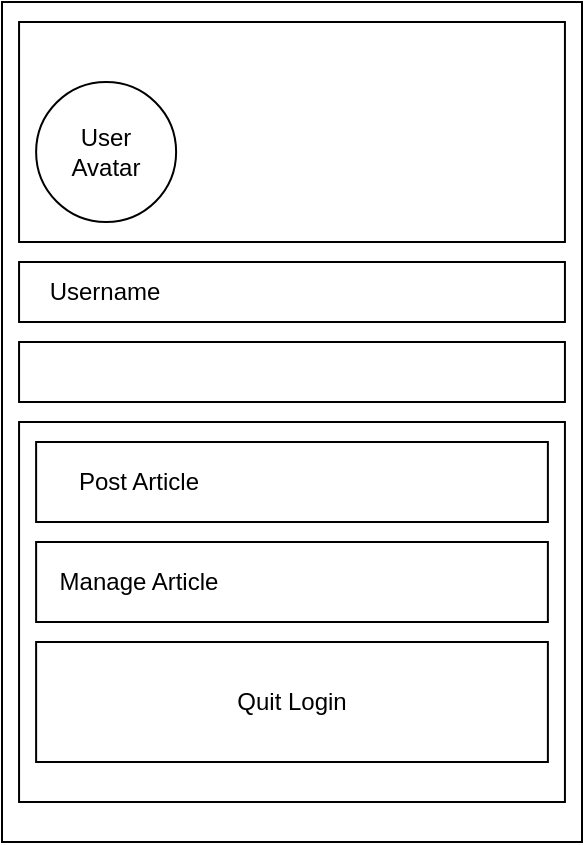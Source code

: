 <mxfile>
    <diagram id="HjrGI4dzSM4AoUUvNlO9" name="第 1 页">
        <mxGraphModel dx="784" dy="383" grid="1" gridSize="10" guides="1" tooltips="1" connect="1" arrows="1" fold="1" page="1" pageScale="1" pageWidth="827" pageHeight="1169" math="0" shadow="0">
            <root>
                <mxCell id="0"/>
                <mxCell id="1" parent="0"/>
                <mxCell id="16" value="" style="group" parent="1" vertex="1" connectable="0">
                    <mxGeometry x="70" y="90" width="290" height="420" as="geometry"/>
                </mxCell>
                <mxCell id="2" value="" style="rounded=0;whiteSpace=wrap;html=1;movable=1;resizable=1;rotatable=1;deletable=1;editable=1;connectable=1;" parent="16" vertex="1">
                    <mxGeometry width="290" height="420" as="geometry"/>
                </mxCell>
                <mxCell id="5" value="" style="rounded=0;whiteSpace=wrap;html=1;movable=1;resizable=1;rotatable=1;deletable=1;editable=1;connectable=1;" parent="16" vertex="1">
                    <mxGeometry x="8.529" y="130" width="272.941" height="30" as="geometry"/>
                </mxCell>
                <mxCell id="6" value="" style="rounded=0;whiteSpace=wrap;html=1;movable=1;resizable=1;rotatable=1;deletable=1;editable=1;connectable=1;" parent="16" vertex="1">
                    <mxGeometry x="8.529" y="10" width="272.941" height="110" as="geometry"/>
                </mxCell>
                <mxCell id="3" value="User &lt;br&gt;Avatar" style="ellipse;whiteSpace=wrap;html=1;movable=1;resizable=1;rotatable=1;deletable=1;editable=1;connectable=1;" parent="16" vertex="1">
                    <mxGeometry x="17.06" y="40" width="70" height="70" as="geometry"/>
                </mxCell>
                <mxCell id="7" value="Username" style="text;html=1;strokeColor=none;fillColor=none;align=center;verticalAlign=middle;whiteSpace=wrap;rounded=0;movable=1;resizable=1;rotatable=1;deletable=1;editable=1;connectable=1;" parent="16" vertex="1">
                    <mxGeometry x="25.588" y="130" width="51.176" height="30" as="geometry"/>
                </mxCell>
                <mxCell id="8" value="" style="rounded=0;whiteSpace=wrap;html=1;movable=1;resizable=1;rotatable=1;deletable=1;editable=1;connectable=1;" parent="16" vertex="1">
                    <mxGeometry x="8.529" y="170" width="272.941" height="30" as="geometry"/>
                </mxCell>
                <mxCell id="10" value="" style="rounded=0;whiteSpace=wrap;html=1;movable=1;resizable=1;rotatable=1;deletable=1;editable=1;connectable=1;" parent="16" vertex="1">
                    <mxGeometry x="8.529" y="210" width="272.941" height="190" as="geometry"/>
                </mxCell>
                <mxCell id="11" value="" style="rounded=0;whiteSpace=wrap;html=1;movable=1;resizable=1;rotatable=1;deletable=1;editable=1;connectable=1;" parent="16" vertex="1">
                    <mxGeometry x="17.059" y="220" width="255.882" height="40" as="geometry"/>
                </mxCell>
                <mxCell id="12" value="Post Article" style="text;html=1;strokeColor=none;fillColor=none;align=center;verticalAlign=middle;whiteSpace=wrap;rounded=0;movable=1;resizable=1;rotatable=1;deletable=1;editable=1;connectable=1;" parent="16" vertex="1">
                    <mxGeometry x="25.588" y="225" width="85.294" height="30" as="geometry"/>
                </mxCell>
                <mxCell id="13" value="" style="rounded=0;whiteSpace=wrap;html=1;movable=1;resizable=1;rotatable=1;deletable=1;editable=1;connectable=1;" parent="16" vertex="1">
                    <mxGeometry x="17.059" y="270" width="255.882" height="40" as="geometry"/>
                </mxCell>
                <mxCell id="14" value="Manage Article" style="text;html=1;strokeColor=none;fillColor=none;align=center;verticalAlign=middle;whiteSpace=wrap;rounded=0;movable=1;resizable=1;rotatable=1;deletable=1;editable=1;connectable=1;" parent="16" vertex="1">
                    <mxGeometry x="25.588" y="275" width="85.294" height="30" as="geometry"/>
                </mxCell>
                <mxCell id="15" value="Quit Login" style="rounded=0;whiteSpace=wrap;html=1;movable=1;resizable=1;rotatable=1;deletable=1;editable=1;connectable=1;" parent="16" vertex="1">
                    <mxGeometry x="17.059" y="320" width="255.882" height="60" as="geometry"/>
                </mxCell>
            </root>
        </mxGraphModel>
    </diagram>
</mxfile>